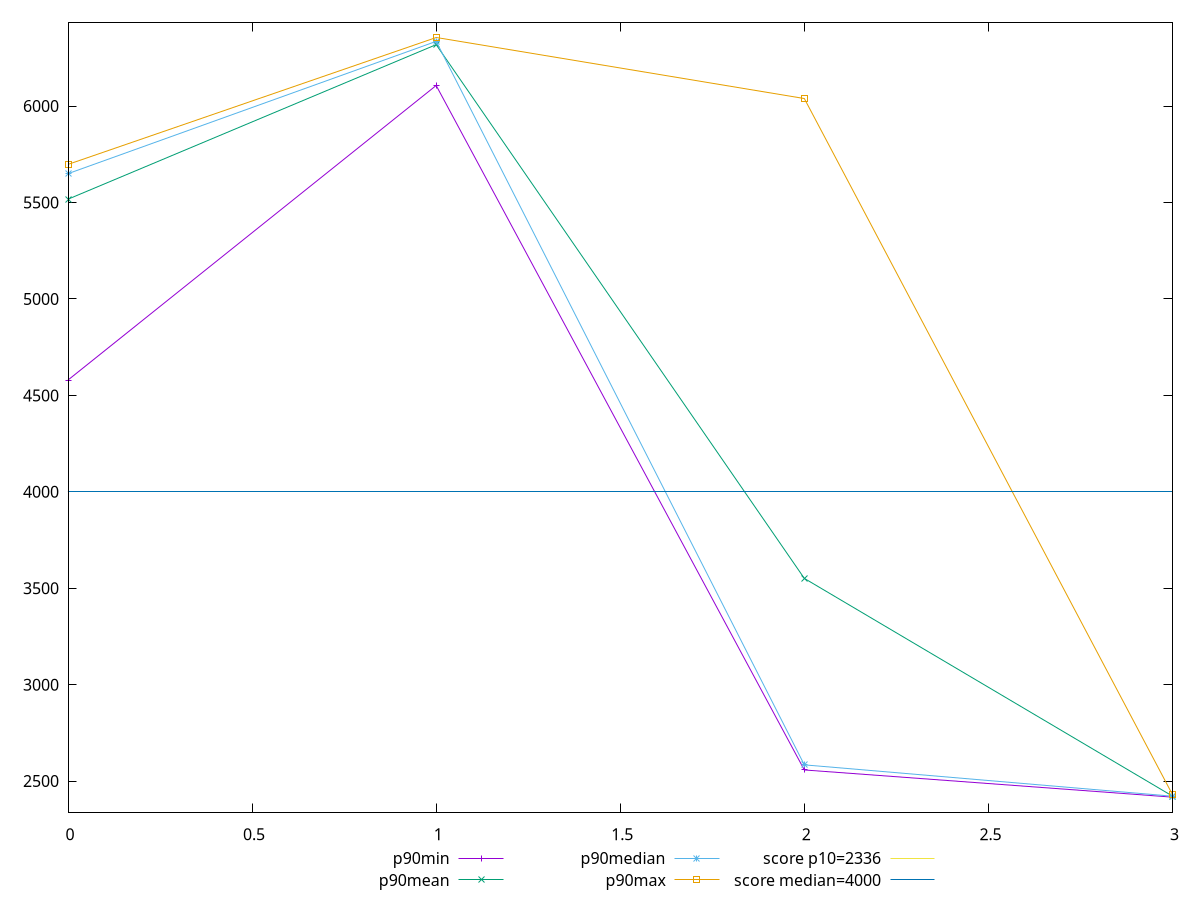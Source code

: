 reset

$p90Min <<EOF
0 4579.576999999999
1 6106.771499999999
2 2557.836
3 2416.865
EOF

$p90Mean <<EOF
0 5517.25913829787
1 6318.595868085108
2 3550.9934898936167
3 2422.043626595744
EOF

$p90Median <<EOF
0 5649.667499999999
1 6335.635500000001
2 2584.25615
3 2421.5951499999996
EOF

$p90Max <<EOF
0 5697.603999999999
1 6355.604500000002
2 6038.971999999999
3 2429.9548999999997
EOF

set key outside below
set xrange [0:3]
set yrange [2338.09021:6434.379290000003]
set trange [2338.09021:6434.379290000003]
set terminal svg size 640, 560 enhanced background rgb 'white'
set output "reports/report_00033_2021-03-01T14-23-16.841Z/first-meaningful-paint/progression/value.svg"

plot $p90Min title "p90min" with linespoints, \
     $p90Mean title "p90mean" with linespoints, \
     $p90Median title "p90median" with linespoints, \
     $p90Max title "p90max" with linespoints, \
     2336 title "score p10=2336", \
     4000 title "score median=4000"

reset
